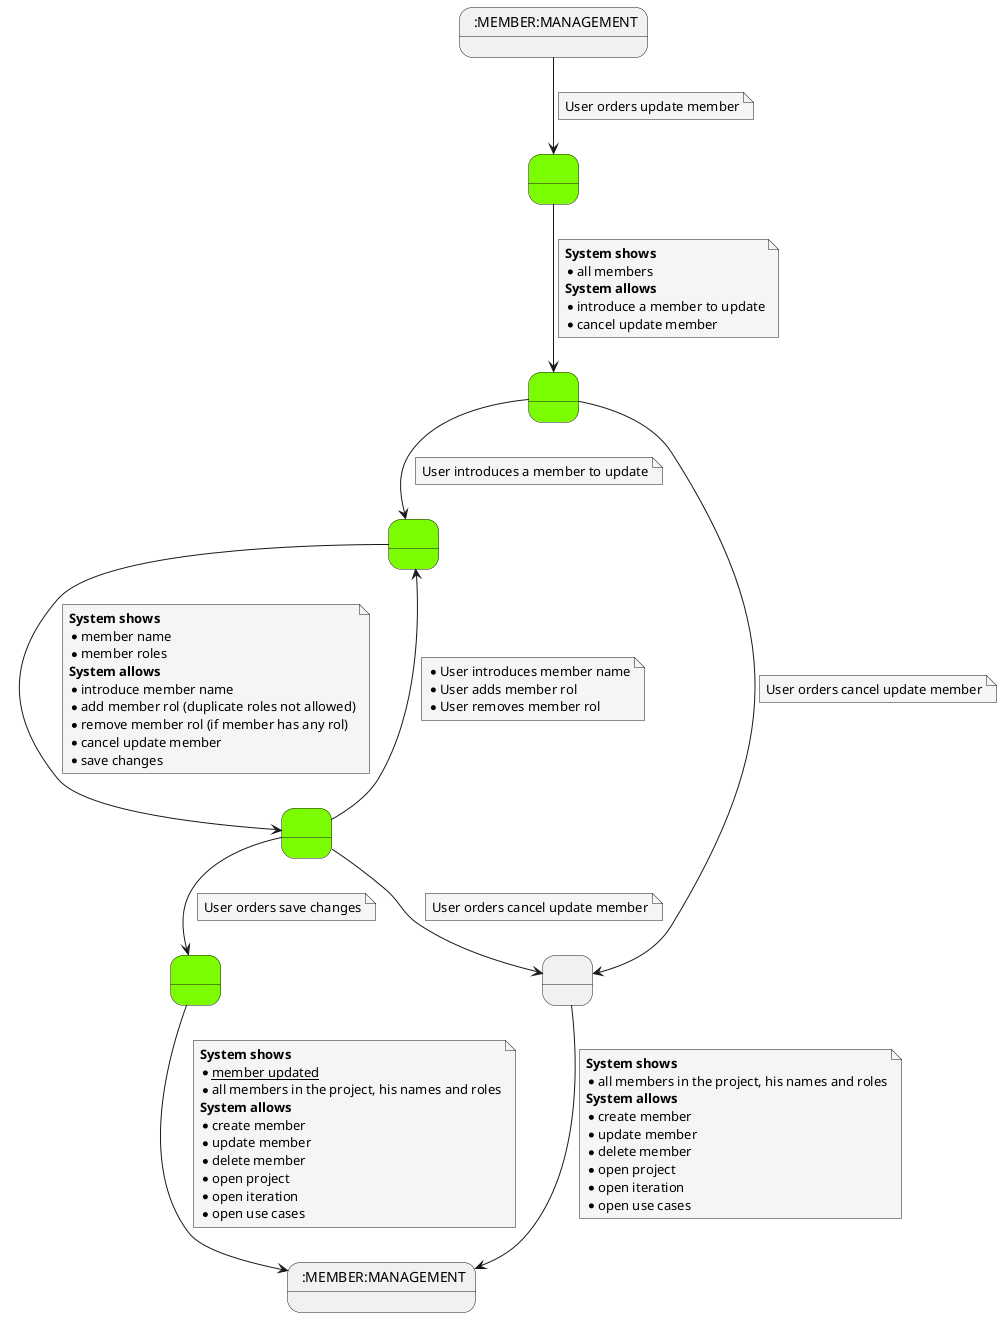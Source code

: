 @startuml

state 0 as " :MEMBER:MANAGEMENT"
state 1 as " " #LawnGreen
state 2 as " " #LawnGreen
state 3 as " " #LawnGreen
state 5 as " " #LawnGreen
state 6 as " " #LawnGreen
state 8 as " "
state 7 as " :MEMBER:MANAGEMENT"

skinparam {
    NoteBackgroundColor #whiteSmoke
}

0 --> 1
note on link
    User orders update member
end note

1 --> 2
note on link
<b>System shows</b>
* all members
<b>System allows</b>
* introduce a member to update
* cancel update member
end note

2 --> 3
note on link
    User introduces a member to update
end note

2 --> 8
note on link
    User orders cancel update member
end note

3 --> 5
note on link
<b>System shows</b>
* member name
* member roles
<b>System allows</b>
* introduce member name
* add member rol (duplicate roles not allowed)
* remove member rol (if member has any rol)
* cancel update member
* save changes
end note

5 --> 3
note on link
* User introduces member name
* User adds member rol
* User removes member rol
end note

5 --> 8
note on link
    User orders cancel update member
end note

8 --> 7
note on link
    <b>System shows</b>
    * all members in the project, his names and roles
    <b>System allows</b>
    * create member
    * update member
    * delete member
    * open project
    * open iteration
    * open use cases
end note

5 --> 6
note on link
    User orders save changes
end note

6 --> 7
note on link
    <b>System shows</b>
    * __member updated__
    * all members in the project, his names and roles
    <b>System allows</b>
    * create member
    * update member
    * delete member
    * open project
    * open iteration
    * open use cases
end note

@enduml
